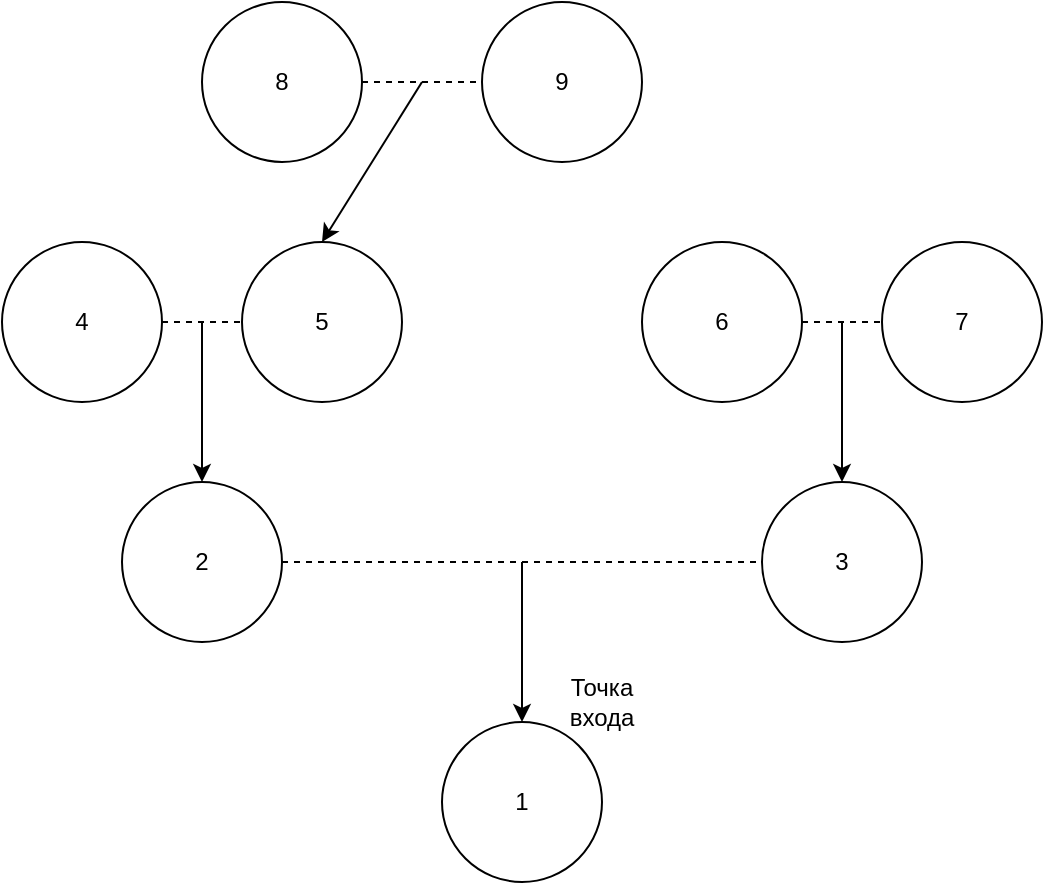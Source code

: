 <mxfile version="13.3.2" type="device" pages="4"><diagram id="_uX803CAvufowh8jftKX" name="Page-1"><mxGraphModel dx="1577" dy="1103" grid="1" gridSize="10" guides="1" tooltips="1" connect="1" arrows="1" fold="1" page="1" pageScale="1" pageWidth="900" pageHeight="900" math="0" shadow="0"><root><mxCell id="0"/><mxCell id="1" parent="0"/><mxCell id="bqOHEqn__bDHGXVWDBol-1" value="4" style="ellipse;whiteSpace=wrap;html=1;aspect=fixed;" vertex="1" parent="1"><mxGeometry x="190" y="350" width="80" height="80" as="geometry"/></mxCell><mxCell id="bqOHEqn__bDHGXVWDBol-2" value="5" style="ellipse;whiteSpace=wrap;html=1;aspect=fixed;" vertex="1" parent="1"><mxGeometry x="310" y="350" width="80" height="80" as="geometry"/></mxCell><mxCell id="bqOHEqn__bDHGXVWDBol-3" value="3" style="ellipse;whiteSpace=wrap;html=1;aspect=fixed;" vertex="1" parent="1"><mxGeometry x="570" y="470" width="80" height="80" as="geometry"/></mxCell><mxCell id="bqOHEqn__bDHGXVWDBol-4" value="2" style="ellipse;whiteSpace=wrap;html=1;aspect=fixed;" vertex="1" parent="1"><mxGeometry x="250" y="470" width="80" height="80" as="geometry"/></mxCell><mxCell id="bqOHEqn__bDHGXVWDBol-5" value="1" style="ellipse;whiteSpace=wrap;html=1;aspect=fixed;" vertex="1" parent="1"><mxGeometry x="410" y="590" width="80" height="80" as="geometry"/></mxCell><mxCell id="bqOHEqn__bDHGXVWDBol-6" value="6" style="ellipse;whiteSpace=wrap;html=1;aspect=fixed;" vertex="1" parent="1"><mxGeometry x="510" y="350" width="80" height="80" as="geometry"/></mxCell><mxCell id="bqOHEqn__bDHGXVWDBol-7" value="7" style="ellipse;whiteSpace=wrap;html=1;aspect=fixed;" vertex="1" parent="1"><mxGeometry x="630" y="350" width="80" height="80" as="geometry"/></mxCell><mxCell id="bqOHEqn__bDHGXVWDBol-8" value="8" style="ellipse;whiteSpace=wrap;html=1;aspect=fixed;" vertex="1" parent="1"><mxGeometry x="290" y="230" width="80" height="80" as="geometry"/></mxCell><mxCell id="bqOHEqn__bDHGXVWDBol-9" value="9" style="ellipse;whiteSpace=wrap;html=1;aspect=fixed;" vertex="1" parent="1"><mxGeometry x="430" y="230" width="80" height="80" as="geometry"/></mxCell><mxCell id="bqOHEqn__bDHGXVWDBol-10" value="" style="endArrow=classic;html=1;entryX=0.5;entryY=0;entryDx=0;entryDy=0;" edge="1" parent="1" target="bqOHEqn__bDHGXVWDBol-5"><mxGeometry width="50" height="50" relative="1" as="geometry"><mxPoint x="450" y="510" as="sourcePoint"/><mxPoint x="500" y="340" as="targetPoint"/></mxGeometry></mxCell><mxCell id="bqOHEqn__bDHGXVWDBol-11" value="" style="endArrow=classic;html=1;entryX=0.5;entryY=0;entryDx=0;entryDy=0;" edge="1" parent="1" target="bqOHEqn__bDHGXVWDBol-4"><mxGeometry width="50" height="50" relative="1" as="geometry"><mxPoint x="290.0" y="390" as="sourcePoint"/><mxPoint x="500" y="340" as="targetPoint"/></mxGeometry></mxCell><mxCell id="bqOHEqn__bDHGXVWDBol-12" value="" style="endArrow=classic;html=1;" edge="1" parent="1" target="bqOHEqn__bDHGXVWDBol-3"><mxGeometry width="50" height="50" relative="1" as="geometry"><mxPoint x="610" y="390" as="sourcePoint"/><mxPoint x="500" y="340" as="targetPoint"/></mxGeometry></mxCell><mxCell id="bqOHEqn__bDHGXVWDBol-13" value="" style="endArrow=classic;html=1;entryX=0.5;entryY=0;entryDx=0;entryDy=0;" edge="1" parent="1" target="bqOHEqn__bDHGXVWDBol-2"><mxGeometry width="50" height="50" relative="1" as="geometry"><mxPoint x="400" y="270" as="sourcePoint"/><mxPoint x="500" y="340" as="targetPoint"/></mxGeometry></mxCell><mxCell id="bqOHEqn__bDHGXVWDBol-14" value="Точка входа" style="text;html=1;strokeColor=none;fillColor=none;align=center;verticalAlign=middle;whiteSpace=wrap;rounded=0;" vertex="1" parent="1"><mxGeometry x="470" y="570" width="40" height="20" as="geometry"/></mxCell><mxCell id="bqOHEqn__bDHGXVWDBol-15" value="" style="endArrow=none;dashed=1;html=1;exitX=1;exitY=0.5;exitDx=0;exitDy=0;entryX=0;entryY=0.5;entryDx=0;entryDy=0;" edge="1" parent="1" source="bqOHEqn__bDHGXVWDBol-6" target="bqOHEqn__bDHGXVWDBol-7"><mxGeometry width="50" height="50" relative="1" as="geometry"><mxPoint x="585" y="350" as="sourcePoint"/><mxPoint x="635" y="300" as="targetPoint"/></mxGeometry></mxCell><mxCell id="bqOHEqn__bDHGXVWDBol-16" value="" style="endArrow=none;dashed=1;html=1;exitX=1;exitY=0.5;exitDx=0;exitDy=0;entryX=0;entryY=0.5;entryDx=0;entryDy=0;" edge="1" parent="1" source="bqOHEqn__bDHGXVWDBol-4" target="bqOHEqn__bDHGXVWDBol-3"><mxGeometry width="50" height="50" relative="1" as="geometry"><mxPoint x="460" y="510" as="sourcePoint"/><mxPoint x="510" y="460" as="targetPoint"/></mxGeometry></mxCell><mxCell id="bqOHEqn__bDHGXVWDBol-17" value="" style="endArrow=none;dashed=1;html=1;exitX=1;exitY=0.5;exitDx=0;exitDy=0;entryX=0;entryY=0.5;entryDx=0;entryDy=0;" edge="1" parent="1" source="bqOHEqn__bDHGXVWDBol-1" target="bqOHEqn__bDHGXVWDBol-2"><mxGeometry width="50" height="50" relative="1" as="geometry"><mxPoint x="460" y="510" as="sourcePoint"/><mxPoint x="510" y="460" as="targetPoint"/></mxGeometry></mxCell><mxCell id="bqOHEqn__bDHGXVWDBol-18" value="" style="endArrow=none;dashed=1;html=1;exitX=1;exitY=0.5;exitDx=0;exitDy=0;entryX=0;entryY=0.5;entryDx=0;entryDy=0;" edge="1" parent="1" source="bqOHEqn__bDHGXVWDBol-8" target="bqOHEqn__bDHGXVWDBol-9"><mxGeometry width="50" height="50" relative="1" as="geometry"><mxPoint x="460" y="510" as="sourcePoint"/><mxPoint x="510" y="460" as="targetPoint"/></mxGeometry></mxCell></root></mxGraphModel></diagram><diagram name="Copy of Page-1" id="BzzMkrwS-1LNv4wwkQgU"><mxGraphModel dx="1892" dy="1324" grid="1" gridSize="10" guides="1" tooltips="1" connect="1" arrows="1" fold="1" page="1" pageScale="1" pageWidth="900" pageHeight="900" math="0" shadow="0"><root><mxCell id="Yu6nWkm8Hf__BQAx57sV-0"/><mxCell id="Yu6nWkm8Hf__BQAx57sV-1" parent="Yu6nWkm8Hf__BQAx57sV-0"/><mxCell id="Yu6nWkm8Hf__BQAx57sV-2" value="4" style="ellipse;whiteSpace=wrap;html=1;aspect=fixed;" vertex="1" parent="Yu6nWkm8Hf__BQAx57sV-1"><mxGeometry x="220" y="220" width="80" height="80" as="geometry"/></mxCell><mxCell id="Yu6nWkm8Hf__BQAx57sV-3" value="5" style="ellipse;whiteSpace=wrap;html=1;aspect=fixed;" vertex="1" parent="Yu6nWkm8Hf__BQAx57sV-1"><mxGeometry x="340" y="220" width="80" height="80" as="geometry"/></mxCell><mxCell id="Yu6nWkm8Hf__BQAx57sV-4" value="3" style="ellipse;whiteSpace=wrap;html=1;aspect=fixed;" vertex="1" parent="Yu6nWkm8Hf__BQAx57sV-1"><mxGeometry x="600" y="340" width="80" height="80" as="geometry"/></mxCell><mxCell id="Yu6nWkm8Hf__BQAx57sV-5" value="2" style="ellipse;whiteSpace=wrap;html=1;aspect=fixed;" vertex="1" parent="Yu6nWkm8Hf__BQAx57sV-1"><mxGeometry x="280" y="340" width="80" height="80" as="geometry"/></mxCell><mxCell id="Yu6nWkm8Hf__BQAx57sV-6" value="1" style="ellipse;whiteSpace=wrap;html=1;aspect=fixed;" vertex="1" parent="Yu6nWkm8Hf__BQAx57sV-1"><mxGeometry x="440" y="460" width="80" height="80" as="geometry"/></mxCell><mxCell id="Yu6nWkm8Hf__BQAx57sV-7" value="6" style="ellipse;whiteSpace=wrap;html=1;aspect=fixed;" vertex="1" parent="Yu6nWkm8Hf__BQAx57sV-1"><mxGeometry x="540" y="220" width="80" height="80" as="geometry"/></mxCell><mxCell id="Yu6nWkm8Hf__BQAx57sV-8" value="7" style="ellipse;whiteSpace=wrap;html=1;aspect=fixed;" vertex="1" parent="Yu6nWkm8Hf__BQAx57sV-1"><mxGeometry x="660" y="220" width="80" height="80" as="geometry"/></mxCell><mxCell id="Yu6nWkm8Hf__BQAx57sV-9" value="8" style="ellipse;whiteSpace=wrap;html=1;aspect=fixed;" vertex="1" parent="Yu6nWkm8Hf__BQAx57sV-1"><mxGeometry x="320" y="100" width="80" height="80" as="geometry"/></mxCell><mxCell id="Yu6nWkm8Hf__BQAx57sV-10" value="9" style="ellipse;whiteSpace=wrap;html=1;aspect=fixed;" vertex="1" parent="Yu6nWkm8Hf__BQAx57sV-1"><mxGeometry x="460" y="100" width="80" height="80" as="geometry"/></mxCell><mxCell id="Yu6nWkm8Hf__BQAx57sV-12" value="" style="endArrow=classic;html=1;entryX=0.5;entryY=0;entryDx=0;entryDy=0;" edge="1" parent="Yu6nWkm8Hf__BQAx57sV-1" target="Yu6nWkm8Hf__BQAx57sV-6"><mxGeometry width="50" height="50" relative="1" as="geometry"><mxPoint x="480" y="380" as="sourcePoint"/><mxPoint x="530" y="210" as="targetPoint"/></mxGeometry></mxCell><mxCell id="Yu6nWkm8Hf__BQAx57sV-13" value="" style="endArrow=classic;html=1;entryX=0.5;entryY=0;entryDx=0;entryDy=0;" edge="1" parent="Yu6nWkm8Hf__BQAx57sV-1" target="Yu6nWkm8Hf__BQAx57sV-5"><mxGeometry width="50" height="50" relative="1" as="geometry"><mxPoint x="320" y="260" as="sourcePoint"/><mxPoint x="530" y="210" as="targetPoint"/></mxGeometry></mxCell><mxCell id="Yu6nWkm8Hf__BQAx57sV-14" value="" style="endArrow=classic;html=1;" edge="1" parent="Yu6nWkm8Hf__BQAx57sV-1" target="Yu6nWkm8Hf__BQAx57sV-4"><mxGeometry width="50" height="50" relative="1" as="geometry"><mxPoint x="640" y="260" as="sourcePoint"/><mxPoint x="530" y="210" as="targetPoint"/></mxGeometry></mxCell><mxCell id="Yu6nWkm8Hf__BQAx57sV-15" value="" style="endArrow=classic;html=1;entryX=0.5;entryY=0;entryDx=0;entryDy=0;" edge="1" parent="Yu6nWkm8Hf__BQAx57sV-1" target="Yu6nWkm8Hf__BQAx57sV-3"><mxGeometry width="50" height="50" relative="1" as="geometry"><mxPoint x="430" y="140" as="sourcePoint"/><mxPoint x="530" y="210" as="targetPoint"/></mxGeometry></mxCell><mxCell id="Yu6nWkm8Hf__BQAx57sV-17" value="Точка входа" style="text;html=1;strokeColor=none;fillColor=none;align=center;verticalAlign=middle;whiteSpace=wrap;rounded=0;" vertex="1" parent="Yu6nWkm8Hf__BQAx57sV-1"><mxGeometry x="500" y="440" width="40" height="20" as="geometry"/></mxCell><mxCell id="Yu6nWkm8Hf__BQAx57sV-18" value="" style="endArrow=none;dashed=1;html=1;exitX=1;exitY=0.5;exitDx=0;exitDy=0;entryX=0;entryY=0.5;entryDx=0;entryDy=0;" edge="1" parent="Yu6nWkm8Hf__BQAx57sV-1" source="Yu6nWkm8Hf__BQAx57sV-7" target="Yu6nWkm8Hf__BQAx57sV-8"><mxGeometry width="50" height="50" relative="1" as="geometry"><mxPoint x="615" y="220" as="sourcePoint"/><mxPoint x="665" y="170" as="targetPoint"/></mxGeometry></mxCell><mxCell id="Yu6nWkm8Hf__BQAx57sV-19" value="" style="endArrow=none;dashed=1;html=1;exitX=1;exitY=0.5;exitDx=0;exitDy=0;entryX=0;entryY=0.5;entryDx=0;entryDy=0;" edge="1" parent="Yu6nWkm8Hf__BQAx57sV-1" source="Yu6nWkm8Hf__BQAx57sV-5" target="Yu6nWkm8Hf__BQAx57sV-4"><mxGeometry width="50" height="50" relative="1" as="geometry"><mxPoint x="490" y="380" as="sourcePoint"/><mxPoint x="540" y="330" as="targetPoint"/></mxGeometry></mxCell><mxCell id="Yu6nWkm8Hf__BQAx57sV-20" value="" style="endArrow=none;dashed=1;html=1;exitX=1;exitY=0.5;exitDx=0;exitDy=0;entryX=0;entryY=0.5;entryDx=0;entryDy=0;" edge="1" parent="Yu6nWkm8Hf__BQAx57sV-1" source="Yu6nWkm8Hf__BQAx57sV-2" target="Yu6nWkm8Hf__BQAx57sV-3"><mxGeometry width="50" height="50" relative="1" as="geometry"><mxPoint x="490" y="380" as="sourcePoint"/><mxPoint x="540" y="330" as="targetPoint"/></mxGeometry></mxCell><mxCell id="Yu6nWkm8Hf__BQAx57sV-21" value="" style="endArrow=none;dashed=1;html=1;exitX=1;exitY=0.5;exitDx=0;exitDy=0;entryX=0;entryY=0.5;entryDx=0;entryDy=0;" edge="1" parent="Yu6nWkm8Hf__BQAx57sV-1" source="Yu6nWkm8Hf__BQAx57sV-9" target="Yu6nWkm8Hf__BQAx57sV-10"><mxGeometry width="50" height="50" relative="1" as="geometry"><mxPoint x="490" y="380" as="sourcePoint"/><mxPoint x="540" y="330" as="targetPoint"/></mxGeometry></mxCell><mxCell id="Yu6nWkm8Hf__BQAx57sV-22" value="" style="ellipse;whiteSpace=wrap;html=1;aspect=fixed;fillColor=#E6E6E6;" vertex="1" parent="Yu6nWkm8Hf__BQAx57sV-1"><mxGeometry x="120" y="340" width="80" height="80" as="geometry"/></mxCell><mxCell id="Yu6nWkm8Hf__BQAx57sV-23" value="" style="ellipse;whiteSpace=wrap;html=1;aspect=fixed;" vertex="1" parent="Yu6nWkm8Hf__BQAx57sV-1"><mxGeometry x="200" y="460" width="80" height="80" as="geometry"/></mxCell><mxCell id="Yu6nWkm8Hf__BQAx57sV-24" value="" style="ellipse;whiteSpace=wrap;html=1;aspect=fixed;fillColor=#E6E6E6;" vertex="1" parent="Yu6nWkm8Hf__BQAx57sV-1"><mxGeometry x="40" y="460" width="80" height="80" as="geometry"/></mxCell><mxCell id="Yu6nWkm8Hf__BQAx57sV-25" value="" style="ellipse;whiteSpace=wrap;html=1;aspect=fixed;" vertex="1" parent="Yu6nWkm8Hf__BQAx57sV-1"><mxGeometry x="120" y="580" width="80" height="80" as="geometry"/></mxCell><mxCell id="Yu6nWkm8Hf__BQAx57sV-26" value="" style="ellipse;whiteSpace=wrap;html=1;aspect=fixed;fillColor=#E6E6E6;" vertex="1" parent="Yu6nWkm8Hf__BQAx57sV-1"><mxGeometry x="600" y="460" width="80" height="80" as="geometry"/></mxCell><mxCell id="Yu6nWkm8Hf__BQAx57sV-28" value="" style="ellipse;whiteSpace=wrap;html=1;aspect=fixed;" vertex="1" parent="Yu6nWkm8Hf__BQAx57sV-1"><mxGeometry x="420" y="600" width="80" height="80" as="geometry"/></mxCell><mxCell id="Yu6nWkm8Hf__BQAx57sV-29" value="" style="ellipse;whiteSpace=wrap;html=1;aspect=fixed;" vertex="1" parent="Yu6nWkm8Hf__BQAx57sV-1"><mxGeometry x="520" y="600" width="80" height="80" as="geometry"/></mxCell><mxCell id="Yu6nWkm8Hf__BQAx57sV-30" value="" style="ellipse;whiteSpace=wrap;html=1;aspect=fixed;" vertex="1" parent="Yu6nWkm8Hf__BQAx57sV-1"><mxGeometry x="620" y="600" width="80" height="80" as="geometry"/></mxCell><mxCell id="Yu6nWkm8Hf__BQAx57sV-31" value="" style="ellipse;whiteSpace=wrap;html=1;aspect=fixed;fillColor=#E6E6E6;" vertex="1" parent="Yu6nWkm8Hf__BQAx57sV-1"><mxGeometry x="780" y="600" width="80" height="80" as="geometry"/></mxCell><mxCell id="Yu6nWkm8Hf__BQAx57sV-32" value="" style="ellipse;whiteSpace=wrap;html=1;aspect=fixed;" vertex="1" parent="Yu6nWkm8Hf__BQAx57sV-1"><mxGeometry x="700" y="720" width="80" height="80" as="geometry"/></mxCell><mxCell id="Yu6nWkm8Hf__BQAx57sV-33" value="" style="endArrow=none;dashed=1;html=1;exitX=1;exitY=0.5;exitDx=0;exitDy=0;entryX=0;entryY=0.5;entryDx=0;entryDy=0;" edge="1" parent="Yu6nWkm8Hf__BQAx57sV-1" source="Yu6nWkm8Hf__BQAx57sV-22" target="Yu6nWkm8Hf__BQAx57sV-5"><mxGeometry width="50" height="50" relative="1" as="geometry"><mxPoint x="210" y="340" as="sourcePoint"/><mxPoint x="260" y="290" as="targetPoint"/></mxGeometry></mxCell><mxCell id="Yu6nWkm8Hf__BQAx57sV-34" value="" style="endArrow=none;dashed=1;html=1;exitX=1;exitY=0.5;exitDx=0;exitDy=0;entryX=0;entryY=0.5;entryDx=0;entryDy=0;" edge="1" parent="Yu6nWkm8Hf__BQAx57sV-1" source="Yu6nWkm8Hf__BQAx57sV-24" target="Yu6nWkm8Hf__BQAx57sV-23"><mxGeometry width="50" height="50" relative="1" as="geometry"><mxPoint x="210" y="340" as="sourcePoint"/><mxPoint x="260" y="290" as="targetPoint"/></mxGeometry></mxCell><mxCell id="Yu6nWkm8Hf__BQAx57sV-35" value="" style="endArrow=none;dashed=1;html=1;exitX=1;exitY=0.5;exitDx=0;exitDy=0;entryX=0;entryY=0.5;entryDx=0;entryDy=0;" edge="1" parent="Yu6nWkm8Hf__BQAx57sV-1" source="Yu6nWkm8Hf__BQAx57sV-30" target="Yu6nWkm8Hf__BQAx57sV-31"><mxGeometry width="50" height="50" relative="1" as="geometry"><mxPoint x="210" y="340" as="sourcePoint"/><mxPoint x="260" y="290" as="targetPoint"/></mxGeometry></mxCell><mxCell id="Yu6nWkm8Hf__BQAx57sV-36" value="" style="endArrow=none;dashed=1;html=1;exitX=1;exitY=0.5;exitDx=0;exitDy=0;entryX=0;entryY=0.5;entryDx=0;entryDy=0;" edge="1" parent="Yu6nWkm8Hf__BQAx57sV-1" source="Yu6nWkm8Hf__BQAx57sV-6" target="Yu6nWkm8Hf__BQAx57sV-26"><mxGeometry width="50" height="50" relative="1" as="geometry"><mxPoint x="210" y="340" as="sourcePoint"/><mxPoint x="260" y="290" as="targetPoint"/></mxGeometry></mxCell><mxCell id="Yu6nWkm8Hf__BQAx57sV-37" value="" style="endArrow=classic;html=1;entryX=0.5;entryY=0;entryDx=0;entryDy=0;" edge="1" parent="Yu6nWkm8Hf__BQAx57sV-1" target="Yu6nWkm8Hf__BQAx57sV-23"><mxGeometry width="50" height="50" relative="1" as="geometry"><mxPoint x="240" y="380" as="sourcePoint"/><mxPoint x="260" y="290" as="targetPoint"/></mxGeometry></mxCell><mxCell id="Yu6nWkm8Hf__BQAx57sV-38" value="" style="endArrow=classic;html=1;entryX=0.5;entryY=0;entryDx=0;entryDy=0;" edge="1" parent="Yu6nWkm8Hf__BQAx57sV-1" target="Yu6nWkm8Hf__BQAx57sV-25"><mxGeometry width="50" height="50" relative="1" as="geometry"><mxPoint x="160" y="500" as="sourcePoint"/><mxPoint x="260" y="290" as="targetPoint"/></mxGeometry></mxCell><mxCell id="Yu6nWkm8Hf__BQAx57sV-39" value="" style="endArrow=classic;html=1;entryX=0.5;entryY=0;entryDx=0;entryDy=0;" edge="1" parent="Yu6nWkm8Hf__BQAx57sV-1" target="Yu6nWkm8Hf__BQAx57sV-28"><mxGeometry width="50" height="50" relative="1" as="geometry"><mxPoint x="560" y="500" as="sourcePoint"/><mxPoint x="260" y="290" as="targetPoint"/></mxGeometry></mxCell><mxCell id="Yu6nWkm8Hf__BQAx57sV-40" value="" style="endArrow=classic;html=1;entryX=0.5;entryY=0;entryDx=0;entryDy=0;" edge="1" parent="Yu6nWkm8Hf__BQAx57sV-1" target="Yu6nWkm8Hf__BQAx57sV-29"><mxGeometry width="50" height="50" relative="1" as="geometry"><mxPoint x="560" y="500" as="sourcePoint"/><mxPoint x="260" y="290" as="targetPoint"/></mxGeometry></mxCell><mxCell id="Yu6nWkm8Hf__BQAx57sV-41" value="" style="endArrow=classic;html=1;entryX=0.5;entryY=0;entryDx=0;entryDy=0;" edge="1" parent="Yu6nWkm8Hf__BQAx57sV-1" target="Yu6nWkm8Hf__BQAx57sV-30"><mxGeometry width="50" height="50" relative="1" as="geometry"><mxPoint x="560" y="500" as="sourcePoint"/><mxPoint x="260" y="290" as="targetPoint"/></mxGeometry></mxCell><mxCell id="Yu6nWkm8Hf__BQAx57sV-42" value="" style="endArrow=classic;html=1;entryX=0.5;entryY=0;entryDx=0;entryDy=0;" edge="1" parent="Yu6nWkm8Hf__BQAx57sV-1" target="Yu6nWkm8Hf__BQAx57sV-32"><mxGeometry width="50" height="50" relative="1" as="geometry"><mxPoint x="740" y="640" as="sourcePoint"/><mxPoint x="260" y="290" as="targetPoint"/></mxGeometry></mxCell><mxCell id="Yu6nWkm8Hf__BQAx57sV-43" value="" style="ellipse;whiteSpace=wrap;html=1;aspect=fixed;" vertex="1" parent="Yu6nWkm8Hf__BQAx57sV-1"><mxGeometry x="440" y="220" width="80" height="80" as="geometry"/></mxCell><mxCell id="Yu6nWkm8Hf__BQAx57sV-44" value="" style="endArrow=classic;html=1;entryX=0.5;entryY=0;entryDx=0;entryDy=0;" edge="1" parent="Yu6nWkm8Hf__BQAx57sV-1" target="Yu6nWkm8Hf__BQAx57sV-43"><mxGeometry width="50" height="50" relative="1" as="geometry"><mxPoint x="430" y="140" as="sourcePoint"/><mxPoint x="380" y="390" as="targetPoint"/></mxGeometry></mxCell></root></mxGraphModel></diagram><diagram id="D07h67jAQ1hhql-jYcJ9" name="Page-2"><mxGraphModel dx="946" dy="662" grid="1" gridSize="10" guides="1" tooltips="1" connect="1" arrows="1" fold="1" page="1" pageScale="1" pageWidth="1180" pageHeight="640" math="0" shadow="0"><root><mxCell id="1TB13m_rVErzZJtDX-4D-0"/><mxCell id="1TB13m_rVErzZJtDX-4D-1" parent="1TB13m_rVErzZJtDX-4D-0"/><mxCell id="VFBEtdJALcdn-dW-Wb81-0" style="edgeStyle=orthogonalEdgeStyle;rounded=0;orthogonalLoop=1;jettySize=auto;html=1;exitX=1;exitY=0.5;exitDx=0;exitDy=0;entryX=0;entryY=0.5;entryDx=0;entryDy=0;endArrow=none;endFill=0;" parent="1TB13m_rVErzZJtDX-4D-1" source="VFBEtdJALcdn-dW-Wb81-1" target="VFBEtdJALcdn-dW-Wb81-2" edge="1"><mxGeometry relative="1" as="geometry"><Array as="points"><mxPoint x="280" y="135"/><mxPoint x="280" y="135"/></Array></mxGeometry></mxCell><mxCell id="VFBEtdJALcdn-dW-Wb81-1" value="P1" style="ellipse;whiteSpace=wrap;html=1;aspect=fixed;" parent="1TB13m_rVErzZJtDX-4D-1" vertex="1"><mxGeometry x="120" y="95" width="80" height="80" as="geometry"/></mxCell><mxCell id="VFBEtdJALcdn-dW-Wb81-2" value="P2" style="ellipse;whiteSpace=wrap;html=1;aspect=fixed;" parent="1TB13m_rVErzZJtDX-4D-1" vertex="1"><mxGeometry x="320" y="95" width="80" height="80" as="geometry"/></mxCell><mxCell id="VFBEtdJALcdn-dW-Wb81-3" value="C1" style="ellipse;whiteSpace=wrap;html=1;aspect=fixed;" parent="1TB13m_rVErzZJtDX-4D-1" vertex="1"><mxGeometry x="240" y="255" width="80" height="80" as="geometry"/></mxCell><mxCell id="VFBEtdJALcdn-dW-Wb81-4" value="" style="endArrow=classic;html=1;entryX=0.5;entryY=0;entryDx=0;entryDy=0;" parent="1TB13m_rVErzZJtDX-4D-1" target="VFBEtdJALcdn-dW-Wb81-3" edge="1"><mxGeometry width="50" height="50" relative="1" as="geometry"><mxPoint x="280.0" y="135" as="sourcePoint"/><mxPoint x="400" y="255" as="targetPoint"/></mxGeometry></mxCell><mxCell id="VFBEtdJALcdn-dW-Wb81-5" value="M" style="ellipse;whiteSpace=wrap;html=1;aspect=fixed;" parent="1TB13m_rVErzZJtDX-4D-1" vertex="1"><mxGeometry x="145" y="280" width="30" height="30" as="geometry"/></mxCell><mxCell id="VFBEtdJALcdn-dW-Wb81-6" value="" style="endArrow=none;html=1;entryX=0.5;entryY=1;entryDx=0;entryDy=0;exitX=0.5;exitY=0;exitDx=0;exitDy=0;" parent="1TB13m_rVErzZJtDX-4D-1" source="VFBEtdJALcdn-dW-Wb81-5" target="VFBEtdJALcdn-dW-Wb81-1" edge="1"><mxGeometry width="50" height="50" relative="1" as="geometry"><mxPoint x="350" y="305" as="sourcePoint"/><mxPoint x="400" y="255" as="targetPoint"/></mxGeometry></mxCell><mxCell id="VFBEtdJALcdn-dW-Wb81-7" value="" style="endArrow=none;html=1;exitX=1;exitY=0.5;exitDx=0;exitDy=0;entryX=0;entryY=0.5;entryDx=0;entryDy=0;" parent="1TB13m_rVErzZJtDX-4D-1" source="VFBEtdJALcdn-dW-Wb81-5" target="VFBEtdJALcdn-dW-Wb81-3" edge="1"><mxGeometry width="50" height="50" relative="1" as="geometry"><mxPoint x="350" y="305" as="sourcePoint"/><mxPoint x="400" y="255" as="targetPoint"/></mxGeometry></mxCell><mxCell id="VFBEtdJALcdn-dW-Wb81-8" value="C2" style="ellipse;whiteSpace=wrap;html=1;aspect=fixed;" parent="1TB13m_rVErzZJtDX-4D-1" vertex="1"><mxGeometry x="160" y="375" width="80" height="80" as="geometry"/></mxCell><mxCell id="VFBEtdJALcdn-dW-Wb81-9" value="" style="endArrow=classic;html=1;entryX=0.5;entryY=0;entryDx=0;entryDy=0;" parent="1TB13m_rVErzZJtDX-4D-1" target="VFBEtdJALcdn-dW-Wb81-8" edge="1"><mxGeometry width="50" height="50" relative="1" as="geometry"><mxPoint x="200.0" y="295" as="sourcePoint"/><mxPoint x="400" y="255" as="targetPoint"/></mxGeometry></mxCell><mxCell id="VFBEtdJALcdn-dW-Wb81-20" style="edgeStyle=orthogonalEdgeStyle;rounded=0;orthogonalLoop=1;jettySize=auto;html=1;exitX=1;exitY=0.5;exitDx=0;exitDy=0;entryX=0;entryY=0.5;entryDx=0;entryDy=0;endArrow=none;endFill=0;" parent="1TB13m_rVErzZJtDX-4D-1" source="VFBEtdJALcdn-dW-Wb81-21" target="VFBEtdJALcdn-dW-Wb81-22" edge="1"><mxGeometry relative="1" as="geometry"><Array as="points"><mxPoint x="640" y="135"/><mxPoint x="640" y="135"/></Array></mxGeometry></mxCell><mxCell id="VFBEtdJALcdn-dW-Wb81-21" value="P1" style="ellipse;whiteSpace=wrap;html=1;aspect=fixed;" parent="1TB13m_rVErzZJtDX-4D-1" vertex="1"><mxGeometry x="480" y="95" width="80" height="80" as="geometry"/></mxCell><mxCell id="VFBEtdJALcdn-dW-Wb81-22" value="P2" style="ellipse;whiteSpace=wrap;html=1;aspect=fixed;" parent="1TB13m_rVErzZJtDX-4D-1" vertex="1"><mxGeometry x="640" y="95" width="80" height="80" as="geometry"/></mxCell><mxCell id="VFBEtdJALcdn-dW-Wb81-23" value="C1" style="ellipse;whiteSpace=wrap;html=1;aspect=fixed;" parent="1TB13m_rVErzZJtDX-4D-1" vertex="1"><mxGeometry x="560" y="255" width="80" height="80" as="geometry"/></mxCell><mxCell id="VFBEtdJALcdn-dW-Wb81-24" value="" style="endArrow=classic;html=1;entryX=0.5;entryY=0;entryDx=0;entryDy=0;" parent="1TB13m_rVErzZJtDX-4D-1" target="VFBEtdJALcdn-dW-Wb81-23" edge="1"><mxGeometry width="50" height="50" relative="1" as="geometry"><mxPoint x="600" y="135" as="sourcePoint"/><mxPoint x="760" y="255" as="targetPoint"/></mxGeometry></mxCell><mxCell id="VFBEtdJALcdn-dW-Wb81-25" value="P1" style="ellipse;whiteSpace=wrap;html=1;aspect=fixed;" parent="1TB13m_rVErzZJtDX-4D-1" vertex="1"><mxGeometry x="505" y="400" width="30" height="30" as="geometry"/></mxCell><mxCell id="VFBEtdJALcdn-dW-Wb81-26" value="" style="endArrow=none;html=1;entryX=0.5;entryY=1;entryDx=0;entryDy=0;exitX=0.5;exitY=0;exitDx=0;exitDy=0;" parent="1TB13m_rVErzZJtDX-4D-1" source="VFBEtdJALcdn-dW-Wb81-25" target="VFBEtdJALcdn-dW-Wb81-21" edge="1"><mxGeometry width="50" height="50" relative="1" as="geometry"><mxPoint x="710" y="305" as="sourcePoint"/><mxPoint x="760" y="255" as="targetPoint"/></mxGeometry></mxCell><mxCell id="VFBEtdJALcdn-dW-Wb81-27" value="" style="endArrow=none;html=1;exitX=1;exitY=0.5;exitDx=0;exitDy=0;entryX=0;entryY=0.5;entryDx=0;entryDy=0;" parent="1TB13m_rVErzZJtDX-4D-1" source="VFBEtdJALcdn-dW-Wb81-25" target="VFBEtdJALcdn-dW-Wb81-28" edge="1"><mxGeometry width="50" height="50" relative="1" as="geometry"><mxPoint x="710" y="305" as="sourcePoint"/><mxPoint x="760" y="255" as="targetPoint"/></mxGeometry></mxCell><mxCell id="VFBEtdJALcdn-dW-Wb81-28" value="C2" style="ellipse;whiteSpace=wrap;html=1;aspect=fixed;" parent="1TB13m_rVErzZJtDX-4D-1" vertex="1"><mxGeometry x="640" y="375" width="80" height="80" as="geometry"/></mxCell><mxCell id="VFBEtdJALcdn-dW-Wb81-29" value="" style="endArrow=classic;html=1;entryX=0.5;entryY=0;entryDx=0;entryDy=0;" parent="1TB13m_rVErzZJtDX-4D-1" target="VFBEtdJALcdn-dW-Wb81-28" edge="1"><mxGeometry width="50" height="50" relative="1" as="geometry"><mxPoint x="680" y="295" as="sourcePoint"/><mxPoint x="760" y="255" as="targetPoint"/></mxGeometry></mxCell><mxCell id="VFBEtdJALcdn-dW-Wb81-30" value="X" style="ellipse;whiteSpace=wrap;html=1;aspect=fixed;" parent="1TB13m_rVErzZJtDX-4D-1" vertex="1"><mxGeometry x="720" y="255" width="80" height="80" as="geometry"/></mxCell><mxCell id="VFBEtdJALcdn-dW-Wb81-31" value="" style="endArrow=none;html=1;entryX=0;entryY=0.5;entryDx=0;entryDy=0;exitX=1;exitY=0.5;exitDx=0;exitDy=0;" parent="1TB13m_rVErzZJtDX-4D-1" source="VFBEtdJALcdn-dW-Wb81-23" target="VFBEtdJALcdn-dW-Wb81-30" edge="1"><mxGeometry width="50" height="50" relative="1" as="geometry"><mxPoint x="540" y="305" as="sourcePoint"/><mxPoint x="590" y="255" as="targetPoint"/></mxGeometry></mxCell><mxCell id="VFBEtdJALcdn-dW-Wb81-32" value="C3" style="ellipse;whiteSpace=wrap;html=1;aspect=fixed;" parent="1TB13m_rVErzZJtDX-4D-1" vertex="1"><mxGeometry x="560" y="495" width="80" height="80" as="geometry"/></mxCell><mxCell id="VFBEtdJALcdn-dW-Wb81-33" value="" style="endArrow=classic;html=1;entryX=0.5;entryY=0;entryDx=0;entryDy=0;" parent="1TB13m_rVErzZJtDX-4D-1" target="VFBEtdJALcdn-dW-Wb81-32" edge="1"><mxGeometry width="50" height="50" relative="1" as="geometry"><mxPoint x="600" y="415" as="sourcePoint"/><mxPoint x="640" y="375" as="targetPoint"/></mxGeometry></mxCell><mxCell id="VFBEtdJALcdn-dW-Wb81-34" value="&lt;b&gt;&lt;font style=&quot;font-size: 26px&quot;&gt;1.&lt;/font&gt;&lt;/b&gt;" style="text;html=1;strokeColor=none;fillColor=none;align=center;verticalAlign=middle;whiteSpace=wrap;rounded=0;" parent="1TB13m_rVErzZJtDX-4D-1" vertex="1"><mxGeometry x="110" y="65" width="40" height="20" as="geometry"/></mxCell><mxCell id="VFBEtdJALcdn-dW-Wb81-35" value="&lt;b&gt;&lt;font style=&quot;font-size: 26px&quot;&gt;2.&lt;/font&gt;&lt;/b&gt;" style="text;html=1;strokeColor=none;fillColor=none;align=center;verticalAlign=middle;whiteSpace=wrap;rounded=0;" parent="1TB13m_rVErzZJtDX-4D-1" vertex="1"><mxGeometry x="465" y="65" width="40" height="20" as="geometry"/></mxCell></root></mxGraphModel></diagram><diagram id="6-6ZjSq-XZYjk_GqHY7U" name="Page-3"><mxGraphModel dx="946" dy="662" grid="1" gridSize="10" guides="1" tooltips="1" connect="1" arrows="1" fold="1" page="1" pageScale="1" pageWidth="1180" pageHeight="640" math="0" shadow="0"><root><mxCell id="WChorIt16MacCmfHDXqd-0"/><mxCell id="WChorIt16MacCmfHDXqd-1" parent="WChorIt16MacCmfHDXqd-0"/><mxCell id="XsFeYZwCSvuFJN7Bz1dd-0" style="edgeStyle=orthogonalEdgeStyle;rounded=0;orthogonalLoop=1;jettySize=auto;html=1;exitX=1;exitY=0.5;exitDx=0;exitDy=0;entryX=0;entryY=0.5;entryDx=0;entryDy=0;endArrow=none;endFill=0;" parent="WChorIt16MacCmfHDXqd-1" source="XsFeYZwCSvuFJN7Bz1dd-1" target="XsFeYZwCSvuFJN7Bz1dd-2" edge="1"><mxGeometry relative="1" as="geometry"><Array as="points"><mxPoint x="200" y="80"/><mxPoint x="200" y="80"/></Array></mxGeometry></mxCell><mxCell id="XsFeYZwCSvuFJN7Bz1dd-1" value="P1" style="ellipse;whiteSpace=wrap;html=1;aspect=fixed;" parent="WChorIt16MacCmfHDXqd-1" vertex="1"><mxGeometry x="40" y="40" width="80" height="80" as="geometry"/></mxCell><mxCell id="XsFeYZwCSvuFJN7Bz1dd-2" value="P2" style="ellipse;whiteSpace=wrap;html=1;aspect=fixed;" parent="WChorIt16MacCmfHDXqd-1" vertex="1"><mxGeometry x="200" y="40" width="80" height="80" as="geometry"/></mxCell><mxCell id="XsFeYZwCSvuFJN7Bz1dd-3" value="C1" style="ellipse;whiteSpace=wrap;html=1;aspect=fixed;" parent="WChorIt16MacCmfHDXqd-1" vertex="1"><mxGeometry x="40" y="200" width="80" height="80" as="geometry"/></mxCell><mxCell id="XsFeYZwCSvuFJN7Bz1dd-4" value="" style="endArrow=classic;html=1;entryX=0.5;entryY=0;entryDx=0;entryDy=0;" parent="WChorIt16MacCmfHDXqd-1" target="XsFeYZwCSvuFJN7Bz1dd-3" edge="1"><mxGeometry width="50" height="50" relative="1" as="geometry"><mxPoint x="160" y="120" as="sourcePoint"/><mxPoint x="320" y="200" as="targetPoint"/></mxGeometry></mxCell><mxCell id="XsFeYZwCSvuFJN7Bz1dd-8" value="C3" style="ellipse;whiteSpace=wrap;html=1;aspect=fixed;" parent="WChorIt16MacCmfHDXqd-1" vertex="1"><mxGeometry x="120" y="320" width="80" height="80" as="geometry"/></mxCell><mxCell id="XsFeYZwCSvuFJN7Bz1dd-9" value="" style="endArrow=classic;html=1;entryX=0.5;entryY=0;entryDx=0;entryDy=0;" parent="WChorIt16MacCmfHDXqd-1" target="XsFeYZwCSvuFJN7Bz1dd-8" edge="1"><mxGeometry width="50" height="50" relative="1" as="geometry"><mxPoint x="160" y="240" as="sourcePoint"/><mxPoint x="320" y="200" as="targetPoint"/></mxGeometry></mxCell><mxCell id="XsFeYZwCSvuFJN7Bz1dd-10" value="C2" style="ellipse;whiteSpace=wrap;html=1;aspect=fixed;" parent="WChorIt16MacCmfHDXqd-1" vertex="1"><mxGeometry x="200" y="200" width="80" height="80" as="geometry"/></mxCell><mxCell id="XsFeYZwCSvuFJN7Bz1dd-11" value="" style="endArrow=none;html=1;entryX=0;entryY=0.5;entryDx=0;entryDy=0;exitX=1;exitY=0.5;exitDx=0;exitDy=0;" parent="WChorIt16MacCmfHDXqd-1" source="XsFeYZwCSvuFJN7Bz1dd-3" target="XsFeYZwCSvuFJN7Bz1dd-10" edge="1"><mxGeometry width="50" height="50" relative="1" as="geometry"><mxPoint x="100" y="250" as="sourcePoint"/><mxPoint x="150" y="200" as="targetPoint"/></mxGeometry></mxCell><mxCell id="XsFeYZwCSvuFJN7Bz1dd-14" value="" style="endArrow=classic;html=1;entryX=0.5;entryY=0;entryDx=0;entryDy=0;" parent="WChorIt16MacCmfHDXqd-1" target="XsFeYZwCSvuFJN7Bz1dd-10" edge="1"><mxGeometry width="50" height="50" relative="1" as="geometry"><mxPoint x="160" y="120" as="sourcePoint"/><mxPoint x="490" y="220" as="targetPoint"/></mxGeometry></mxCell><mxCell id="XsFeYZwCSvuFJN7Bz1dd-15" value="" style="endArrow=none;html=1;" parent="WChorIt16MacCmfHDXqd-1" edge="1"><mxGeometry width="50" height="50" relative="1" as="geometry"><mxPoint x="160" y="120" as="sourcePoint"/><mxPoint x="160" y="80" as="targetPoint"/></mxGeometry></mxCell></root></mxGraphModel></diagram></mxfile>
